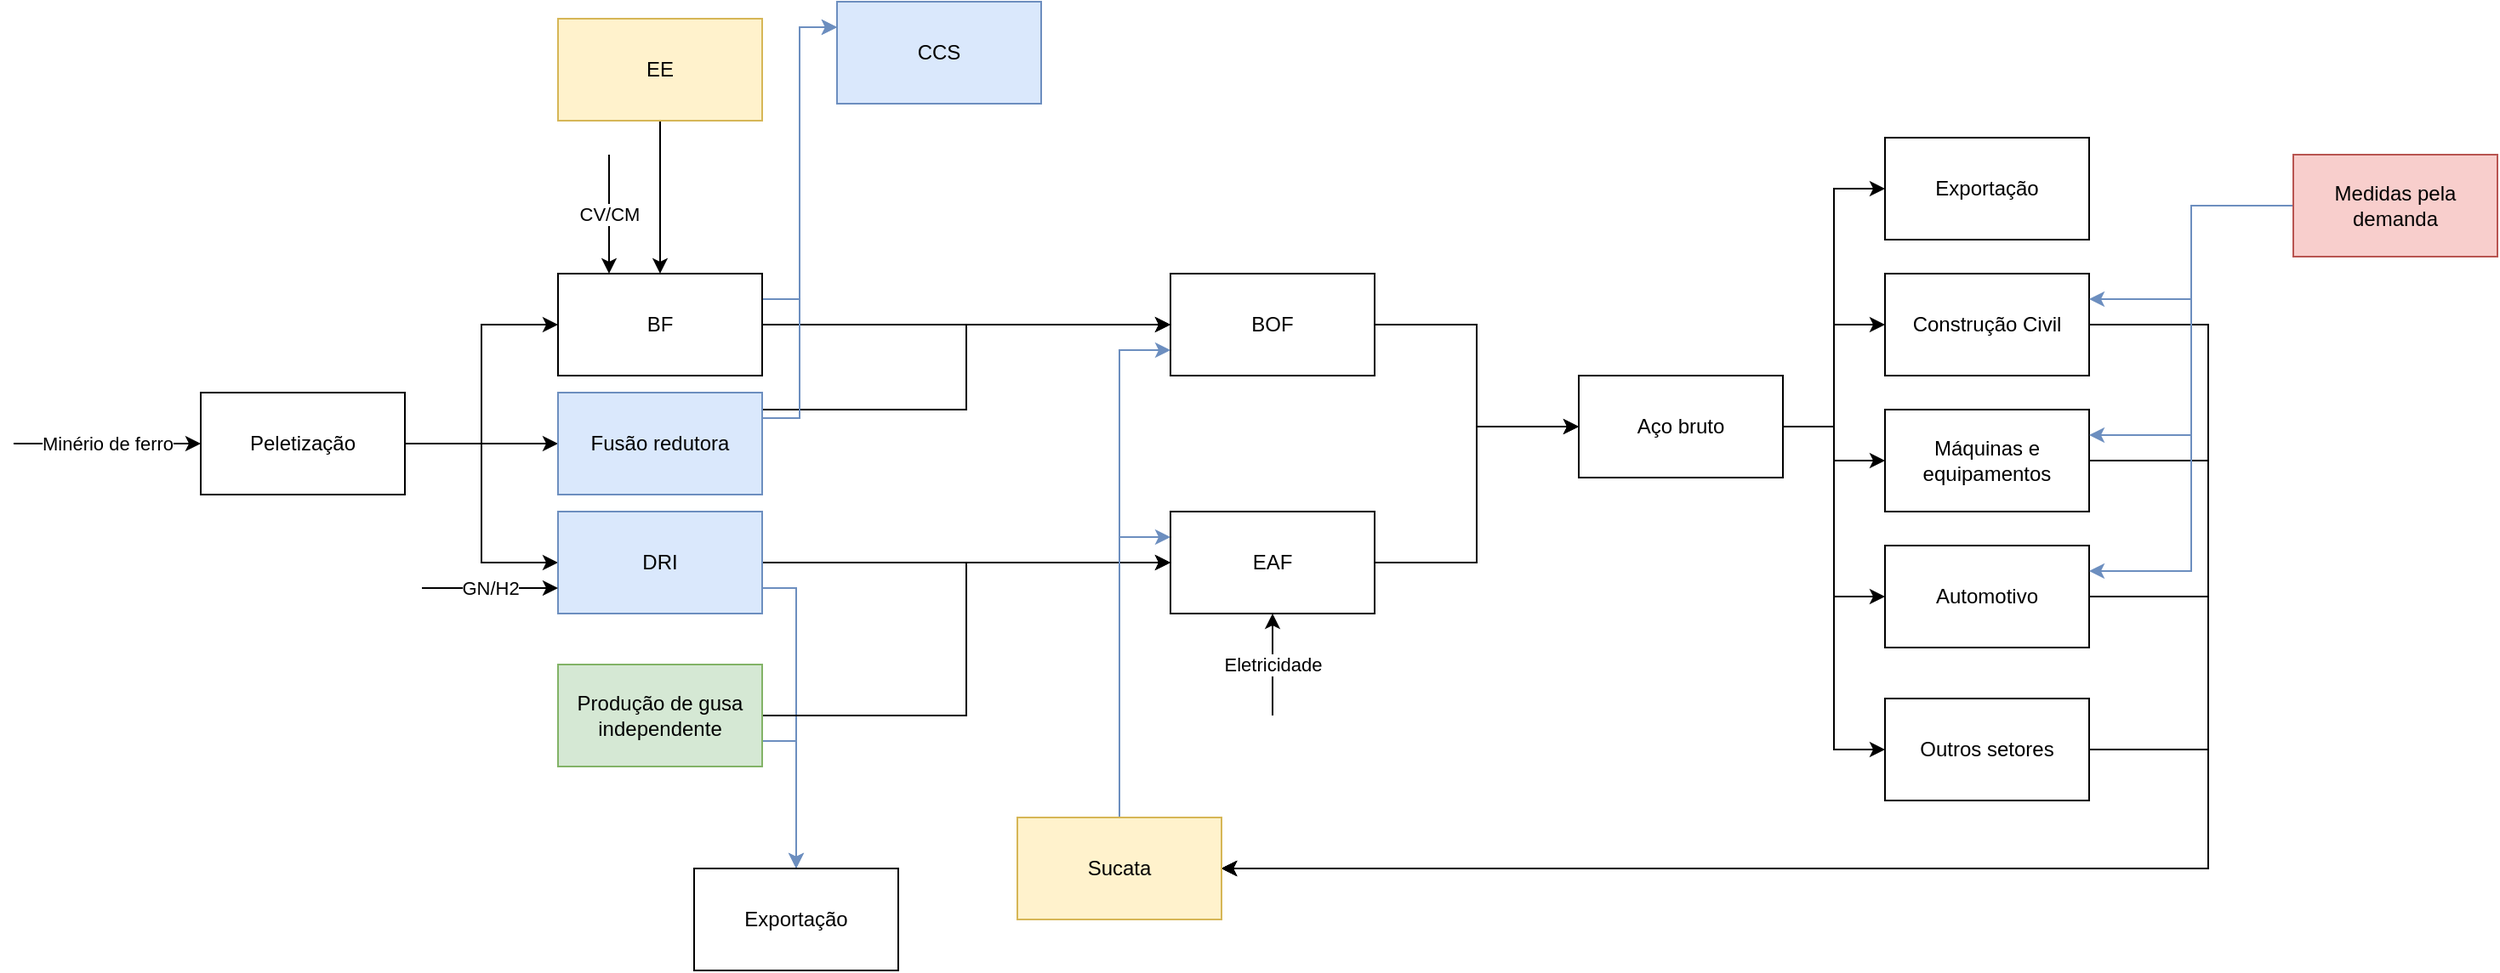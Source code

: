 <mxfile version="15.3.8" type="device"><diagram id="lFQFPeRVwJ8_0AgQCQs4" name="Página-1"><mxGraphModel dx="2012" dy="1854" grid="1" gridSize="10" guides="1" tooltips="1" connect="1" arrows="1" fold="1" page="1" pageScale="1" pageWidth="827" pageHeight="1169" math="0" shadow="0"><root><mxCell id="0"/><mxCell id="1" parent="0"/><mxCell id="QuWSLe-sF7WQ92F2iei9-4" style="edgeStyle=orthogonalEdgeStyle;rounded=0;orthogonalLoop=1;jettySize=auto;html=1;entryX=0;entryY=0.5;entryDx=0;entryDy=0;" parent="1" source="QuWSLe-sF7WQ92F2iei9-2" target="QuWSLe-sF7WQ92F2iei9-5" edge="1"><mxGeometry relative="1" as="geometry"><mxPoint x="290" y="120" as="targetPoint"/></mxGeometry></mxCell><mxCell id="QuWSLe-sF7WQ92F2iei9-13" style="edgeStyle=orthogonalEdgeStyle;rounded=0;orthogonalLoop=1;jettySize=auto;html=1;entryX=0;entryY=0.5;entryDx=0;entryDy=0;" parent="1" source="QuWSLe-sF7WQ92F2iei9-2" target="QuWSLe-sF7WQ92F2iei9-14" edge="1"><mxGeometry relative="1" as="geometry"><mxPoint x="240" y="250" as="targetPoint"/></mxGeometry></mxCell><mxCell id="QuWSLe-sF7WQ92F2iei9-24" style="edgeStyle=orthogonalEdgeStyle;rounded=0;orthogonalLoop=1;jettySize=auto;html=1;entryX=0;entryY=0.5;entryDx=0;entryDy=0;" parent="1" source="QuWSLe-sF7WQ92F2iei9-2" target="QuWSLe-sF7WQ92F2iei9-23" edge="1"><mxGeometry relative="1" as="geometry"/></mxCell><mxCell id="QuWSLe-sF7WQ92F2iei9-2" value="Peletização" style="rounded=0;whiteSpace=wrap;html=1;" parent="1" vertex="1"><mxGeometry x="-80" y="180" width="120" height="60" as="geometry"/></mxCell><mxCell id="QuWSLe-sF7WQ92F2iei9-3" value="Minério de ferro" style="endArrow=classic;html=1;entryX=0;entryY=0.5;entryDx=0;entryDy=0;" parent="1" target="QuWSLe-sF7WQ92F2iei9-2" edge="1"><mxGeometry width="50" height="50" relative="1" as="geometry"><mxPoint x="-190" y="210" as="sourcePoint"/><mxPoint x="80" y="120" as="targetPoint"/></mxGeometry></mxCell><mxCell id="QuWSLe-sF7WQ92F2iei9-7" style="edgeStyle=orthogonalEdgeStyle;rounded=0;orthogonalLoop=1;jettySize=auto;html=1;" parent="1" source="QuWSLe-sF7WQ92F2iei9-5" target="QuWSLe-sF7WQ92F2iei9-8" edge="1"><mxGeometry relative="1" as="geometry"><mxPoint x="490" y="120" as="targetPoint"/></mxGeometry></mxCell><mxCell id="QuWSLe-sF7WQ92F2iei9-47" style="edgeStyle=orthogonalEdgeStyle;rounded=0;orthogonalLoop=1;jettySize=auto;html=1;exitX=1;exitY=0.25;exitDx=0;exitDy=0;entryX=0;entryY=0.25;entryDx=0;entryDy=0;fillColor=#dae8fc;strokeColor=#6c8ebf;" parent="1" source="QuWSLe-sF7WQ92F2iei9-5" target="QuWSLe-sF7WQ92F2iei9-46" edge="1"><mxGeometry relative="1" as="geometry"/></mxCell><mxCell id="QuWSLe-sF7WQ92F2iei9-5" value="BF" style="rounded=0;whiteSpace=wrap;html=1;" parent="1" vertex="1"><mxGeometry x="130" y="110" width="120" height="60" as="geometry"/></mxCell><mxCell id="QuWSLe-sF7WQ92F2iei9-11" style="edgeStyle=orthogonalEdgeStyle;rounded=0;orthogonalLoop=1;jettySize=auto;html=1;" parent="1" source="QuWSLe-sF7WQ92F2iei9-8" target="QuWSLe-sF7WQ92F2iei9-29" edge="1"><mxGeometry relative="1" as="geometry"><mxPoint x="710" y="140" as="targetPoint"/></mxGeometry></mxCell><mxCell id="QuWSLe-sF7WQ92F2iei9-8" value="BOF" style="rounded=0;whiteSpace=wrap;html=1;" parent="1" vertex="1"><mxGeometry x="490" y="110" width="120" height="60" as="geometry"/></mxCell><mxCell id="QuWSLe-sF7WQ92F2iei9-17" style="edgeStyle=orthogonalEdgeStyle;rounded=0;orthogonalLoop=1;jettySize=auto;html=1;" parent="1" source="QuWSLe-sF7WQ92F2iei9-14" target="QuWSLe-sF7WQ92F2iei9-18" edge="1"><mxGeometry relative="1" as="geometry"><mxPoint x="410" y="280" as="targetPoint"/></mxGeometry></mxCell><mxCell id="QuWSLe-sF7WQ92F2iei9-27" style="edgeStyle=orthogonalEdgeStyle;rounded=0;orthogonalLoop=1;jettySize=auto;html=1;exitX=1;exitY=0.75;exitDx=0;exitDy=0;entryX=0.5;entryY=0;entryDx=0;entryDy=0;fillColor=#dae8fc;strokeColor=#6c8ebf;" parent="1" source="QuWSLe-sF7WQ92F2iei9-14" target="QuWSLe-sF7WQ92F2iei9-26" edge="1"><mxGeometry relative="1" as="geometry"/></mxCell><mxCell id="QuWSLe-sF7WQ92F2iei9-14" value="DRI" style="rounded=0;whiteSpace=wrap;html=1;fillColor=#dae8fc;strokeColor=#6c8ebf;" parent="1" vertex="1"><mxGeometry x="130" y="250" width="120" height="60" as="geometry"/></mxCell><mxCell id="QuWSLe-sF7WQ92F2iei9-15" value="CV/CM" style="endArrow=classic;html=1;entryX=0.25;entryY=0;entryDx=0;entryDy=0;" parent="1" target="QuWSLe-sF7WQ92F2iei9-5" edge="1"><mxGeometry width="50" height="50" relative="1" as="geometry"><mxPoint x="160" y="40" as="sourcePoint"/><mxPoint x="390" y="20" as="targetPoint"/></mxGeometry></mxCell><mxCell id="QuWSLe-sF7WQ92F2iei9-19" style="edgeStyle=orthogonalEdgeStyle;rounded=0;orthogonalLoop=1;jettySize=auto;html=1;entryX=0;entryY=0.5;entryDx=0;entryDy=0;" parent="1" source="QuWSLe-sF7WQ92F2iei9-18" target="QuWSLe-sF7WQ92F2iei9-29" edge="1"><mxGeometry relative="1" as="geometry"><mxPoint x="700" y="280" as="targetPoint"/><Array as="points"><mxPoint x="670" y="280"/><mxPoint x="670" y="200"/></Array></mxGeometry></mxCell><mxCell id="QuWSLe-sF7WQ92F2iei9-18" value="EAF" style="rounded=0;whiteSpace=wrap;html=1;" parent="1" vertex="1"><mxGeometry x="490" y="250" width="120" height="60" as="geometry"/></mxCell><mxCell id="QuWSLe-sF7WQ92F2iei9-22" style="edgeStyle=orthogonalEdgeStyle;rounded=0;orthogonalLoop=1;jettySize=auto;html=1;entryX=0;entryY=0.5;entryDx=0;entryDy=0;" parent="1" source="QuWSLe-sF7WQ92F2iei9-21" target="QuWSLe-sF7WQ92F2iei9-18" edge="1"><mxGeometry relative="1" as="geometry"/></mxCell><mxCell id="QuWSLe-sF7WQ92F2iei9-28" style="edgeStyle=orthogonalEdgeStyle;rounded=0;orthogonalLoop=1;jettySize=auto;html=1;exitX=1;exitY=0.75;exitDx=0;exitDy=0;entryX=0.5;entryY=0;entryDx=0;entryDy=0;fillColor=#dae8fc;strokeColor=#6c8ebf;" parent="1" source="QuWSLe-sF7WQ92F2iei9-21" target="QuWSLe-sF7WQ92F2iei9-26" edge="1"><mxGeometry relative="1" as="geometry"/></mxCell><mxCell id="QuWSLe-sF7WQ92F2iei9-21" value="Produção de gusa independente" style="rounded=0;whiteSpace=wrap;html=1;fillColor=#d5e8d4;strokeColor=#82b366;" parent="1" vertex="1"><mxGeometry x="130" y="340" width="120" height="60" as="geometry"/></mxCell><mxCell id="QuWSLe-sF7WQ92F2iei9-25" style="edgeStyle=orthogonalEdgeStyle;rounded=0;orthogonalLoop=1;jettySize=auto;html=1;entryX=0;entryY=0.5;entryDx=0;entryDy=0;" parent="1" source="QuWSLe-sF7WQ92F2iei9-23" target="QuWSLe-sF7WQ92F2iei9-8" edge="1"><mxGeometry relative="1" as="geometry"><Array as="points"><mxPoint x="370" y="190"/><mxPoint x="370" y="140"/></Array></mxGeometry></mxCell><mxCell id="QuWSLe-sF7WQ92F2iei9-48" style="edgeStyle=orthogonalEdgeStyle;rounded=0;orthogonalLoop=1;jettySize=auto;html=1;exitX=1;exitY=0.25;exitDx=0;exitDy=0;entryX=0;entryY=0.25;entryDx=0;entryDy=0;fillColor=#dae8fc;strokeColor=#6c8ebf;" parent="1" source="QuWSLe-sF7WQ92F2iei9-23" target="QuWSLe-sF7WQ92F2iei9-46" edge="1"><mxGeometry relative="1" as="geometry"/></mxCell><mxCell id="QuWSLe-sF7WQ92F2iei9-23" value="Fusão redutora" style="rounded=0;whiteSpace=wrap;html=1;fillColor=#dae8fc;strokeColor=#6c8ebf;" parent="1" vertex="1"><mxGeometry x="130" y="180" width="120" height="60" as="geometry"/></mxCell><mxCell id="QuWSLe-sF7WQ92F2iei9-26" value="Exportação" style="rounded=0;whiteSpace=wrap;html=1;" parent="1" vertex="1"><mxGeometry x="210" y="460" width="120" height="60" as="geometry"/></mxCell><mxCell id="QuWSLe-sF7WQ92F2iei9-30" style="edgeStyle=orthogonalEdgeStyle;rounded=0;orthogonalLoop=1;jettySize=auto;html=1;" parent="1" source="QuWSLe-sF7WQ92F2iei9-29" target="QuWSLe-sF7WQ92F2iei9-31" edge="1"><mxGeometry relative="1" as="geometry"><mxPoint x="910" y="200" as="targetPoint"/></mxGeometry></mxCell><mxCell id="QuWSLe-sF7WQ92F2iei9-32" style="edgeStyle=orthogonalEdgeStyle;rounded=0;orthogonalLoop=1;jettySize=auto;html=1;" parent="1" source="QuWSLe-sF7WQ92F2iei9-29" target="QuWSLe-sF7WQ92F2iei9-33" edge="1"><mxGeometry relative="1" as="geometry"><mxPoint x="910" y="200" as="targetPoint"/></mxGeometry></mxCell><mxCell id="QuWSLe-sF7WQ92F2iei9-43" style="edgeStyle=orthogonalEdgeStyle;rounded=0;orthogonalLoop=1;jettySize=auto;html=1;entryX=0;entryY=0.5;entryDx=0;entryDy=0;" parent="1" source="QuWSLe-sF7WQ92F2iei9-29" target="QuWSLe-sF7WQ92F2iei9-39" edge="1"><mxGeometry relative="1" as="geometry"/></mxCell><mxCell id="QuWSLe-sF7WQ92F2iei9-44" style="edgeStyle=orthogonalEdgeStyle;rounded=0;orthogonalLoop=1;jettySize=auto;html=1;entryX=0;entryY=0.5;entryDx=0;entryDy=0;" parent="1" source="QuWSLe-sF7WQ92F2iei9-29" target="QuWSLe-sF7WQ92F2iei9-35" edge="1"><mxGeometry relative="1" as="geometry"/></mxCell><mxCell id="QuWSLe-sF7WQ92F2iei9-45" style="edgeStyle=orthogonalEdgeStyle;rounded=0;orthogonalLoop=1;jettySize=auto;html=1;entryX=0;entryY=0.5;entryDx=0;entryDy=0;" parent="1" source="QuWSLe-sF7WQ92F2iei9-29" target="QuWSLe-sF7WQ92F2iei9-37" edge="1"><mxGeometry relative="1" as="geometry"/></mxCell><mxCell id="QuWSLe-sF7WQ92F2iei9-29" value="Aço bruto" style="rounded=0;whiteSpace=wrap;html=1;" parent="1" vertex="1"><mxGeometry x="730" y="170" width="120" height="60" as="geometry"/></mxCell><mxCell id="k119BA2dV9h4uq5MpsdT-14" style="edgeStyle=orthogonalEdgeStyle;rounded=0;orthogonalLoop=1;jettySize=auto;html=1;entryX=1;entryY=0.5;entryDx=0;entryDy=0;" parent="1" source="QuWSLe-sF7WQ92F2iei9-31" target="k119BA2dV9h4uq5MpsdT-8" edge="1"><mxGeometry relative="1" as="geometry"><Array as="points"><mxPoint x="1100" y="140"/><mxPoint x="1100" y="460"/></Array></mxGeometry></mxCell><mxCell id="QuWSLe-sF7WQ92F2iei9-31" value="Construção Civil" style="rounded=0;whiteSpace=wrap;html=1;" parent="1" vertex="1"><mxGeometry x="910" y="110" width="120" height="60" as="geometry"/></mxCell><mxCell id="k119BA2dV9h4uq5MpsdT-15" style="edgeStyle=orthogonalEdgeStyle;rounded=0;orthogonalLoop=1;jettySize=auto;html=1;entryX=1;entryY=0.5;entryDx=0;entryDy=0;" parent="1" source="QuWSLe-sF7WQ92F2iei9-33" target="k119BA2dV9h4uq5MpsdT-8" edge="1"><mxGeometry relative="1" as="geometry"><Array as="points"><mxPoint x="1100" y="220"/><mxPoint x="1100" y="460"/></Array></mxGeometry></mxCell><mxCell id="QuWSLe-sF7WQ92F2iei9-33" value="Máquinas e equipamentos" style="rounded=0;whiteSpace=wrap;html=1;" parent="1" vertex="1"><mxGeometry x="910" y="190" width="120" height="60" as="geometry"/></mxCell><mxCell id="k119BA2dV9h4uq5MpsdT-17" style="edgeStyle=orthogonalEdgeStyle;rounded=0;orthogonalLoop=1;jettySize=auto;html=1;entryX=1;entryY=0.5;entryDx=0;entryDy=0;" parent="1" source="QuWSLe-sF7WQ92F2iei9-37" target="k119BA2dV9h4uq5MpsdT-8" edge="1"><mxGeometry relative="1" as="geometry"><Array as="points"><mxPoint x="1100" y="390"/><mxPoint x="1100" y="460"/></Array></mxGeometry></mxCell><mxCell id="QuWSLe-sF7WQ92F2iei9-37" value="Outros setores" style="rounded=0;whiteSpace=wrap;html=1;" parent="1" vertex="1"><mxGeometry x="910" y="360" width="120" height="60" as="geometry"/></mxCell><mxCell id="QuWSLe-sF7WQ92F2iei9-39" value="Exportação" style="rounded=0;whiteSpace=wrap;html=1;" parent="1" vertex="1"><mxGeometry x="910" y="30" width="120" height="60" as="geometry"/></mxCell><mxCell id="k119BA2dV9h4uq5MpsdT-16" style="edgeStyle=orthogonalEdgeStyle;rounded=0;orthogonalLoop=1;jettySize=auto;html=1;entryX=1;entryY=0.5;entryDx=0;entryDy=0;" parent="1" source="QuWSLe-sF7WQ92F2iei9-35" target="k119BA2dV9h4uq5MpsdT-8" edge="1"><mxGeometry relative="1" as="geometry"><Array as="points"><mxPoint x="1100" y="300"/><mxPoint x="1100" y="460"/></Array></mxGeometry></mxCell><mxCell id="QuWSLe-sF7WQ92F2iei9-35" value="Automotivo" style="rounded=0;whiteSpace=wrap;html=1;" parent="1" vertex="1"><mxGeometry x="910" y="270" width="120" height="60" as="geometry"/></mxCell><mxCell id="QuWSLe-sF7WQ92F2iei9-46" value="CCS" style="rounded=0;whiteSpace=wrap;html=1;fillColor=#dae8fc;strokeColor=#6c8ebf;" parent="1" vertex="1"><mxGeometry x="294" y="-50" width="120" height="60" as="geometry"/></mxCell><mxCell id="QuWSLe-sF7WQ92F2iei9-50" value="Eletricidade" style="endArrow=classic;html=1;" parent="1" target="QuWSLe-sF7WQ92F2iei9-18" edge="1"><mxGeometry width="50" height="50" relative="1" as="geometry"><mxPoint x="550" y="370" as="sourcePoint"/><mxPoint x="590" y="320" as="targetPoint"/></mxGeometry></mxCell><mxCell id="QuWSLe-sF7WQ92F2iei9-52" value="GN/H2" style="endArrow=classic;html=1;entryX=0;entryY=0.75;entryDx=0;entryDy=0;" parent="1" target="QuWSLe-sF7WQ92F2iei9-14" edge="1"><mxGeometry width="50" height="50" relative="1" as="geometry"><mxPoint x="50" y="295" as="sourcePoint"/><mxPoint x="110" y="300" as="targetPoint"/></mxGeometry></mxCell><mxCell id="k119BA2dV9h4uq5MpsdT-9" style="edgeStyle=orthogonalEdgeStyle;rounded=0;orthogonalLoop=1;jettySize=auto;html=1;entryX=0;entryY=0.75;entryDx=0;entryDy=0;fillColor=#dae8fc;strokeColor=#6c8ebf;" parent="1" source="k119BA2dV9h4uq5MpsdT-8" target="QuWSLe-sF7WQ92F2iei9-8" edge="1"><mxGeometry relative="1" as="geometry"/></mxCell><mxCell id="k119BA2dV9h4uq5MpsdT-10" style="edgeStyle=orthogonalEdgeStyle;rounded=0;orthogonalLoop=1;jettySize=auto;html=1;entryX=0;entryY=0.25;entryDx=0;entryDy=0;fillColor=#dae8fc;strokeColor=#6c8ebf;" parent="1" source="k119BA2dV9h4uq5MpsdT-8" target="QuWSLe-sF7WQ92F2iei9-18" edge="1"><mxGeometry relative="1" as="geometry"/></mxCell><mxCell id="k119BA2dV9h4uq5MpsdT-8" value="Sucata" style="rounded=0;whiteSpace=wrap;html=1;fillColor=#fff2cc;strokeColor=#d6b656;" parent="1" vertex="1"><mxGeometry x="400" y="430" width="120" height="60" as="geometry"/></mxCell><mxCell id="k119BA2dV9h4uq5MpsdT-12" style="edgeStyle=orthogonalEdgeStyle;rounded=0;orthogonalLoop=1;jettySize=auto;html=1;entryX=0.5;entryY=0;entryDx=0;entryDy=0;" parent="1" source="k119BA2dV9h4uq5MpsdT-11" target="QuWSLe-sF7WQ92F2iei9-5" edge="1"><mxGeometry relative="1" as="geometry"/></mxCell><mxCell id="k119BA2dV9h4uq5MpsdT-11" value="EE" style="rounded=0;whiteSpace=wrap;html=1;fillColor=#fff2cc;strokeColor=#d6b656;" parent="1" vertex="1"><mxGeometry x="130" y="-40" width="120" height="60" as="geometry"/></mxCell><mxCell id="k119BA2dV9h4uq5MpsdT-18" style="edgeStyle=orthogonalEdgeStyle;rounded=0;orthogonalLoop=1;jettySize=auto;html=1;entryX=1;entryY=0.25;entryDx=0;entryDy=0;fillColor=#dae8fc;strokeColor=#6c8ebf;" parent="1" source="k119BA2dV9h4uq5MpsdT-13" target="QuWSLe-sF7WQ92F2iei9-31" edge="1"><mxGeometry relative="1" as="geometry"/></mxCell><mxCell id="k119BA2dV9h4uq5MpsdT-19" style="edgeStyle=orthogonalEdgeStyle;rounded=0;orthogonalLoop=1;jettySize=auto;html=1;entryX=1;entryY=0.25;entryDx=0;entryDy=0;fillColor=#dae8fc;strokeColor=#6c8ebf;" parent="1" source="k119BA2dV9h4uq5MpsdT-13" target="QuWSLe-sF7WQ92F2iei9-33" edge="1"><mxGeometry relative="1" as="geometry"/></mxCell><mxCell id="k119BA2dV9h4uq5MpsdT-20" style="edgeStyle=orthogonalEdgeStyle;rounded=0;orthogonalLoop=1;jettySize=auto;html=1;entryX=1;entryY=0.25;entryDx=0;entryDy=0;fillColor=#dae8fc;strokeColor=#6c8ebf;" parent="1" source="k119BA2dV9h4uq5MpsdT-13" target="QuWSLe-sF7WQ92F2iei9-35" edge="1"><mxGeometry relative="1" as="geometry"/></mxCell><mxCell id="k119BA2dV9h4uq5MpsdT-13" value="Medidas pela demanda" style="rounded=0;whiteSpace=wrap;html=1;fillColor=#f8cecc;strokeColor=#b85450;" parent="1" vertex="1"><mxGeometry x="1150" y="40" width="120" height="60" as="geometry"/></mxCell></root></mxGraphModel></diagram></mxfile>